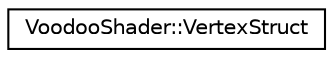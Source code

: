 digraph G
{
  edge [fontname="Helvetica",fontsize="10",labelfontname="Helvetica",labelfontsize="10"];
  node [fontname="Helvetica",fontsize="10",shape=record];
  rankdir="LR";
  Node1 [label="VoodooShader::VertexStruct",height=0.2,width=0.4,color="black", fillcolor="white", style="filled",URL="$struct_voodoo_shader_1_1_vertex_struct.html",tooltip="Pre-transformed vertex structure."];
}
